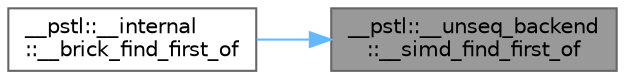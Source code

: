 digraph "__pstl::__unseq_backend::__simd_find_first_of"
{
 // LATEX_PDF_SIZE
  bgcolor="transparent";
  edge [fontname=Helvetica,fontsize=10,labelfontname=Helvetica,labelfontsize=10];
  node [fontname=Helvetica,fontsize=10,shape=box,height=0.2,width=0.4];
  rankdir="RL";
  Node1 [id="Node000001",label="__pstl::__unseq_backend\l::__simd_find_first_of",height=0.2,width=0.4,color="gray40", fillcolor="grey60", style="filled", fontcolor="black",tooltip=" "];
  Node1 -> Node2 [id="edge1_Node000001_Node000002",dir="back",color="steelblue1",style="solid",tooltip=" "];
  Node2 [id="Node000002",label="__pstl::__internal\l::__brick_find_first_of",height=0.2,width=0.4,color="grey40", fillcolor="white", style="filled",URL="$namespace____pstl_1_1____internal.html#a8ff145b4e3b762807d7ef4ef380d2b6e",tooltip=" "];
}
